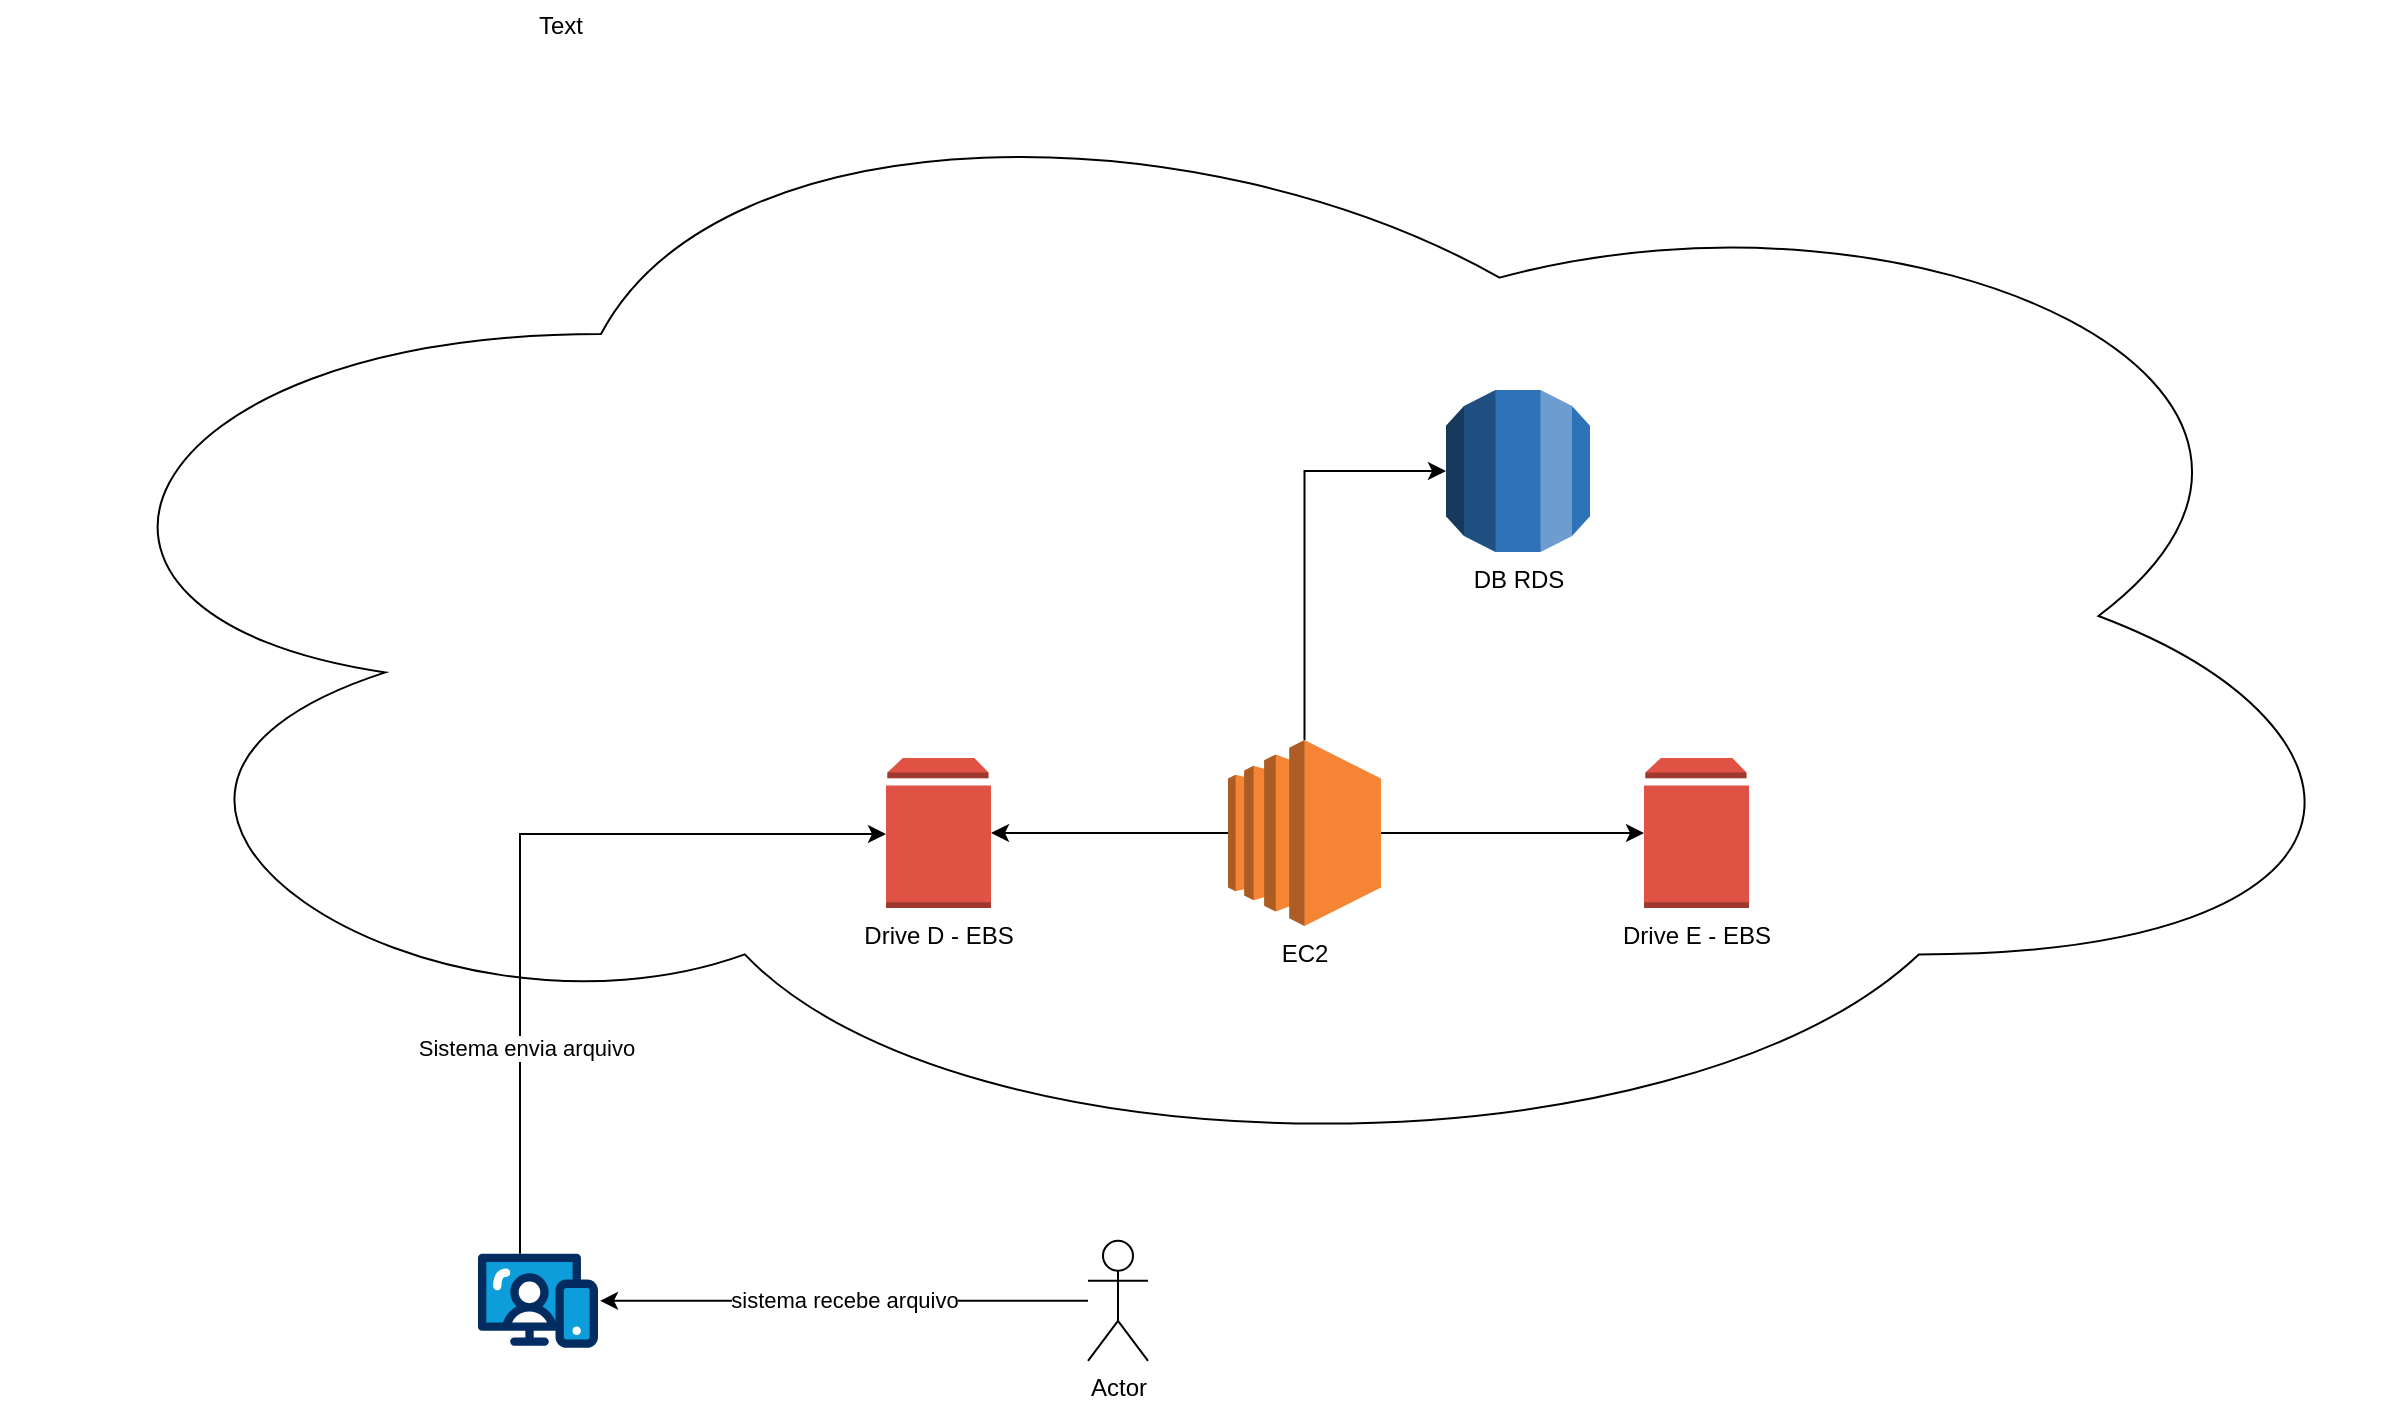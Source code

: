 <mxfile version="28.1.2">
  <diagram name="Página-1" id="ojRhGaWcMeIC7LnUBNk2">
    <mxGraphModel dx="1281" dy="1453" grid="0" gridSize="10" guides="1" tooltips="1" connect="1" arrows="1" fold="1" page="1" pageScale="1" pageWidth="1169" pageHeight="827" background="none" math="0" shadow="0">
      <root>
        <mxCell id="0" />
        <mxCell id="1" parent="0" />
        <mxCell id="yHV1ldtDMZXM0xFjSTpt-20" value="" style="ellipse;shape=cloud;whiteSpace=wrap;html=1;" vertex="1" parent="1">
          <mxGeometry x="59" y="-58" width="1198" height="564" as="geometry" />
        </mxCell>
        <mxCell id="yHV1ldtDMZXM0xFjSTpt-2" value="Drive D - EBS" style="outlineConnect=0;dashed=0;verticalLabelPosition=bottom;verticalAlign=top;align=center;html=1;shape=mxgraph.aws3.volume;fillColor=#E05243;gradientColor=none;" vertex="1" parent="1">
          <mxGeometry x="501" y="295" width="52.5" height="75" as="geometry" />
        </mxCell>
        <mxCell id="yHV1ldtDMZXM0xFjSTpt-16" style="edgeStyle=orthogonalEdgeStyle;rounded=0;orthogonalLoop=1;jettySize=auto;html=1;" edge="1" parent="1" source="yHV1ldtDMZXM0xFjSTpt-3" target="yHV1ldtDMZXM0xFjSTpt-2">
          <mxGeometry relative="1" as="geometry">
            <Array as="points">
              <mxPoint x="318" y="333" />
            </Array>
          </mxGeometry>
        </mxCell>
        <mxCell id="yHV1ldtDMZXM0xFjSTpt-24" value="Sistema envia arquivo" style="edgeLabel;html=1;align=center;verticalAlign=middle;resizable=0;points=[];" vertex="1" connectable="0" parent="yHV1ldtDMZXM0xFjSTpt-16">
          <mxGeometry x="-0.472" y="-3" relative="1" as="geometry">
            <mxPoint as="offset" />
          </mxGeometry>
        </mxCell>
        <mxCell id="yHV1ldtDMZXM0xFjSTpt-3" value="" style="verticalLabelPosition=bottom;aspect=fixed;html=1;shape=mxgraph.salesforce.web;fillColorStyles=fillColor2,fillColor3,fillColor4;fillColor2=#032d60;fillColor3=#0d9dda;fillColor4=#ffffff;fillColor=none;strokeColor=none;" vertex="1" parent="1">
          <mxGeometry x="297" y="542.7" width="60" height="47.4" as="geometry" />
        </mxCell>
        <mxCell id="yHV1ldtDMZXM0xFjSTpt-11" value="Actor" style="shape=umlActor;verticalLabelPosition=bottom;verticalAlign=top;html=1;outlineConnect=0;" vertex="1" parent="1">
          <mxGeometry x="602" y="536.4" width="30" height="60" as="geometry" />
        </mxCell>
        <mxCell id="yHV1ldtDMZXM0xFjSTpt-12" value="sistema recebe arquivo" style="edgeStyle=orthogonalEdgeStyle;rounded=0;orthogonalLoop=1;jettySize=auto;html=1;entryX=1.017;entryY=0.5;entryDx=0;entryDy=0;entryPerimeter=0;" edge="1" parent="1" source="yHV1ldtDMZXM0xFjSTpt-11" target="yHV1ldtDMZXM0xFjSTpt-3">
          <mxGeometry relative="1" as="geometry" />
        </mxCell>
        <mxCell id="yHV1ldtDMZXM0xFjSTpt-26" style="edgeStyle=orthogonalEdgeStyle;rounded=0;orthogonalLoop=1;jettySize=auto;html=1;" edge="1" parent="1" source="yHV1ldtDMZXM0xFjSTpt-22" target="yHV1ldtDMZXM0xFjSTpt-25">
          <mxGeometry relative="1" as="geometry" />
        </mxCell>
        <mxCell id="yHV1ldtDMZXM0xFjSTpt-22" value="EC2" style="outlineConnect=0;dashed=0;verticalLabelPosition=bottom;verticalAlign=top;align=center;html=1;shape=mxgraph.aws3.ec2;fillColor=#F58534;gradientColor=none;" vertex="1" parent="1">
          <mxGeometry x="672" y="286" width="76.5" height="93" as="geometry" />
        </mxCell>
        <mxCell id="yHV1ldtDMZXM0xFjSTpt-23" style="edgeStyle=orthogonalEdgeStyle;rounded=0;orthogonalLoop=1;jettySize=auto;html=1;entryX=1;entryY=0.5;entryDx=0;entryDy=0;entryPerimeter=0;" edge="1" parent="1" source="yHV1ldtDMZXM0xFjSTpt-22" target="yHV1ldtDMZXM0xFjSTpt-2">
          <mxGeometry relative="1" as="geometry" />
        </mxCell>
        <mxCell id="yHV1ldtDMZXM0xFjSTpt-25" value="Drive E - EBS" style="outlineConnect=0;dashed=0;verticalLabelPosition=bottom;verticalAlign=top;align=center;html=1;shape=mxgraph.aws3.volume;fillColor=#E05243;gradientColor=none;" vertex="1" parent="1">
          <mxGeometry x="880" y="295" width="52.5" height="75" as="geometry" />
        </mxCell>
        <mxCell id="yHV1ldtDMZXM0xFjSTpt-27" value="DB RDS" style="outlineConnect=0;dashed=0;verticalLabelPosition=bottom;verticalAlign=top;align=center;html=1;shape=mxgraph.aws3.rds;fillColor=#2E73B8;gradientColor=none;" vertex="1" parent="1">
          <mxGeometry x="781" y="111" width="72" height="81" as="geometry" />
        </mxCell>
        <mxCell id="yHV1ldtDMZXM0xFjSTpt-32" style="edgeStyle=orthogonalEdgeStyle;rounded=0;orthogonalLoop=1;jettySize=auto;html=1;entryX=0;entryY=0.5;entryDx=0;entryDy=0;entryPerimeter=0;" edge="1" parent="1" source="yHV1ldtDMZXM0xFjSTpt-22" target="yHV1ldtDMZXM0xFjSTpt-27">
          <mxGeometry relative="1" as="geometry">
            <Array as="points">
              <mxPoint x="710" y="152" />
            </Array>
          </mxGeometry>
        </mxCell>
        <mxCell id="yHV1ldtDMZXM0xFjSTpt-37" value="Text" style="text;html=1;align=center;verticalAlign=middle;resizable=0;points=[];autosize=1;strokeColor=none;fillColor=none;" vertex="1" parent="1">
          <mxGeometry x="318" y="-84" width="40" height="26" as="geometry" />
        </mxCell>
      </root>
    </mxGraphModel>
  </diagram>
</mxfile>
